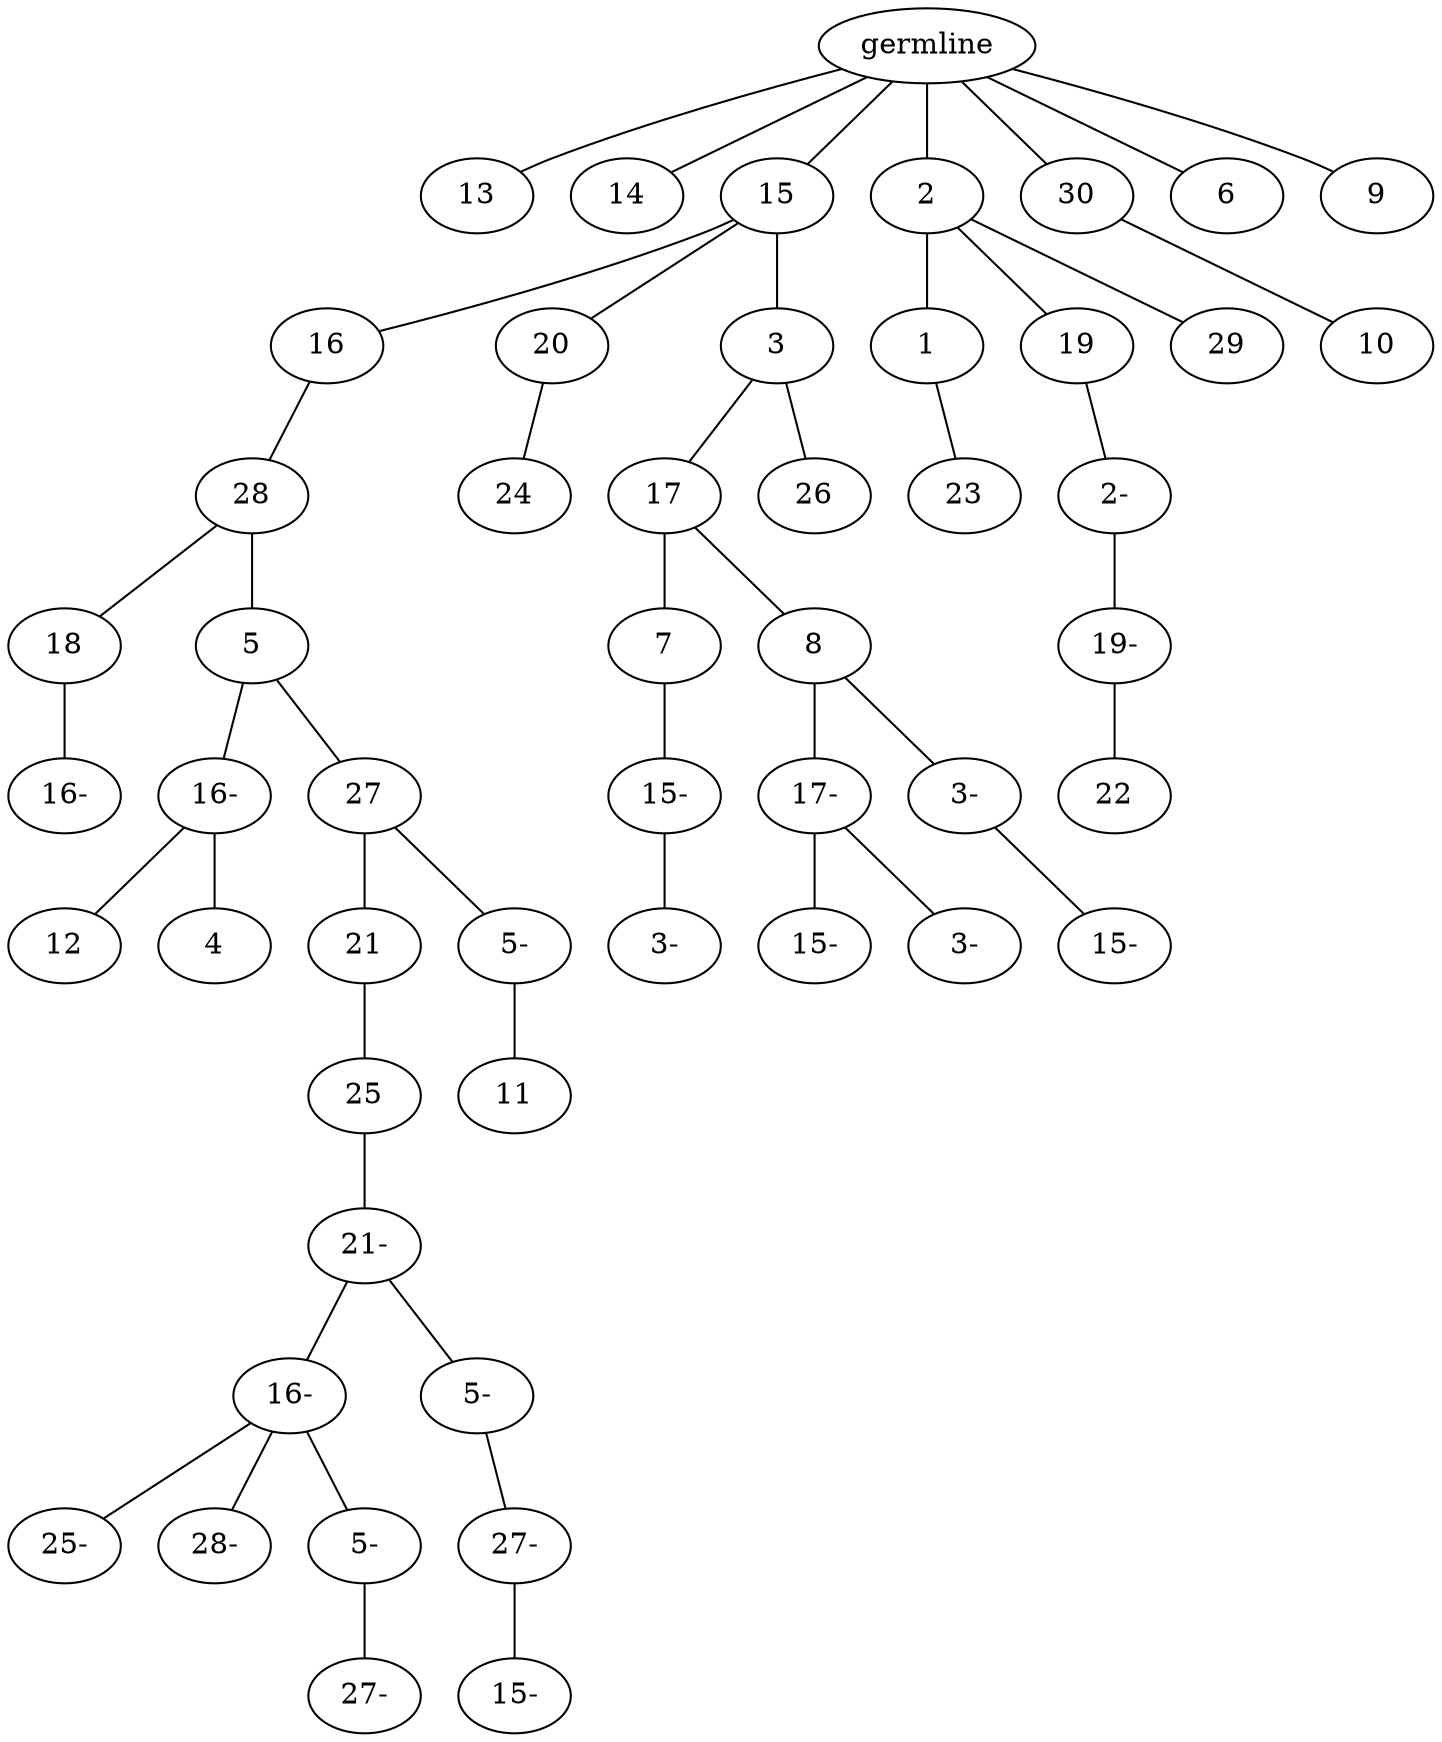 graph tree {
    "140489988536544" [label="germline"];
    "140489988648912" [label="13"];
    "140489988646512" [label="14"];
    "140489988648864" [label="15"];
    "140489988646560" [label="16"];
    "140489988648240" [label="28"];
    "140489988647808" [label="18"];
    "140489988644976" [label="16-"];
    "140489988648144" [label="5"];
    "140489988647952" [label="16-"];
    "140489988647280" [label="12"];
    "140489988645408" [label="4"];
    "140489988645984" [label="27"];
    "140489988843984" [label="21"];
    "140489988843024" [label="25"];
    "140489988844128" [label="21-"];
    "140489988844944" [label="16-"];
    "140489988844176" [label="25-"];
    "140489988844320" [label="28-"];
    "140489988844800" [label="5-"];
    "140489988844896" [label="27-"];
    "140489988844464" [label="5-"];
    "140489988844368" [label="27-"];
    "140489989299216" [label="15-"];
    "140489988845136" [label="5-"];
    "140489988844608" [label="11"];
    "140489988645072" [label="20"];
    "140489988647376" [label="24"];
    "140489988644928" [label="3"];
    "140489988645264" [label="17"];
    "140489988841968" [label="7"];
    "140489988843408" [label="15-"];
    "140489988844992" [label="3-"];
    "140489988844704" [label="8"];
    "140489988841872" [label="17-"];
    "140489988248528" [label="15-"];
    "140489988248288" [label="3-"];
    "140489988845088" [label="3-"];
    "140489988247760" [label="15-"];
    "140489988646704" [label="26"];
    "140489988648384" [label="2"];
    "140489988646944" [label="1"];
    "140489988843120" [label="23"];
    "140489988647472" [label="19"];
    "140489988842880" [label="2-"];
    "140489988248384" [label="19-"];
    "140489988248576" [label="22"];
    "140489988647856" [label="29"];
    "140489988646800" [label="30"];
    "140489988249584" [label="10"];
    "140489988648672" [label="6"];
    "140489988645552" [label="9"];
    "140489988536544" -- "140489988648912";
    "140489988536544" -- "140489988646512";
    "140489988536544" -- "140489988648864";
    "140489988536544" -- "140489988648384";
    "140489988536544" -- "140489988646800";
    "140489988536544" -- "140489988648672";
    "140489988536544" -- "140489988645552";
    "140489988648864" -- "140489988646560";
    "140489988648864" -- "140489988645072";
    "140489988648864" -- "140489988644928";
    "140489988646560" -- "140489988648240";
    "140489988648240" -- "140489988647808";
    "140489988648240" -- "140489988648144";
    "140489988647808" -- "140489988644976";
    "140489988648144" -- "140489988647952";
    "140489988648144" -- "140489988645984";
    "140489988647952" -- "140489988647280";
    "140489988647952" -- "140489988645408";
    "140489988645984" -- "140489988843984";
    "140489988645984" -- "140489988845136";
    "140489988843984" -- "140489988843024";
    "140489988843024" -- "140489988844128";
    "140489988844128" -- "140489988844944";
    "140489988844128" -- "140489988844464";
    "140489988844944" -- "140489988844176";
    "140489988844944" -- "140489988844320";
    "140489988844944" -- "140489988844800";
    "140489988844800" -- "140489988844896";
    "140489988844464" -- "140489988844368";
    "140489988844368" -- "140489989299216";
    "140489988845136" -- "140489988844608";
    "140489988645072" -- "140489988647376";
    "140489988644928" -- "140489988645264";
    "140489988644928" -- "140489988646704";
    "140489988645264" -- "140489988841968";
    "140489988645264" -- "140489988844704";
    "140489988841968" -- "140489988843408";
    "140489988843408" -- "140489988844992";
    "140489988844704" -- "140489988841872";
    "140489988844704" -- "140489988845088";
    "140489988841872" -- "140489988248528";
    "140489988841872" -- "140489988248288";
    "140489988845088" -- "140489988247760";
    "140489988648384" -- "140489988646944";
    "140489988648384" -- "140489988647472";
    "140489988648384" -- "140489988647856";
    "140489988646944" -- "140489988843120";
    "140489988647472" -- "140489988842880";
    "140489988842880" -- "140489988248384";
    "140489988248384" -- "140489988248576";
    "140489988646800" -- "140489988249584";
}
